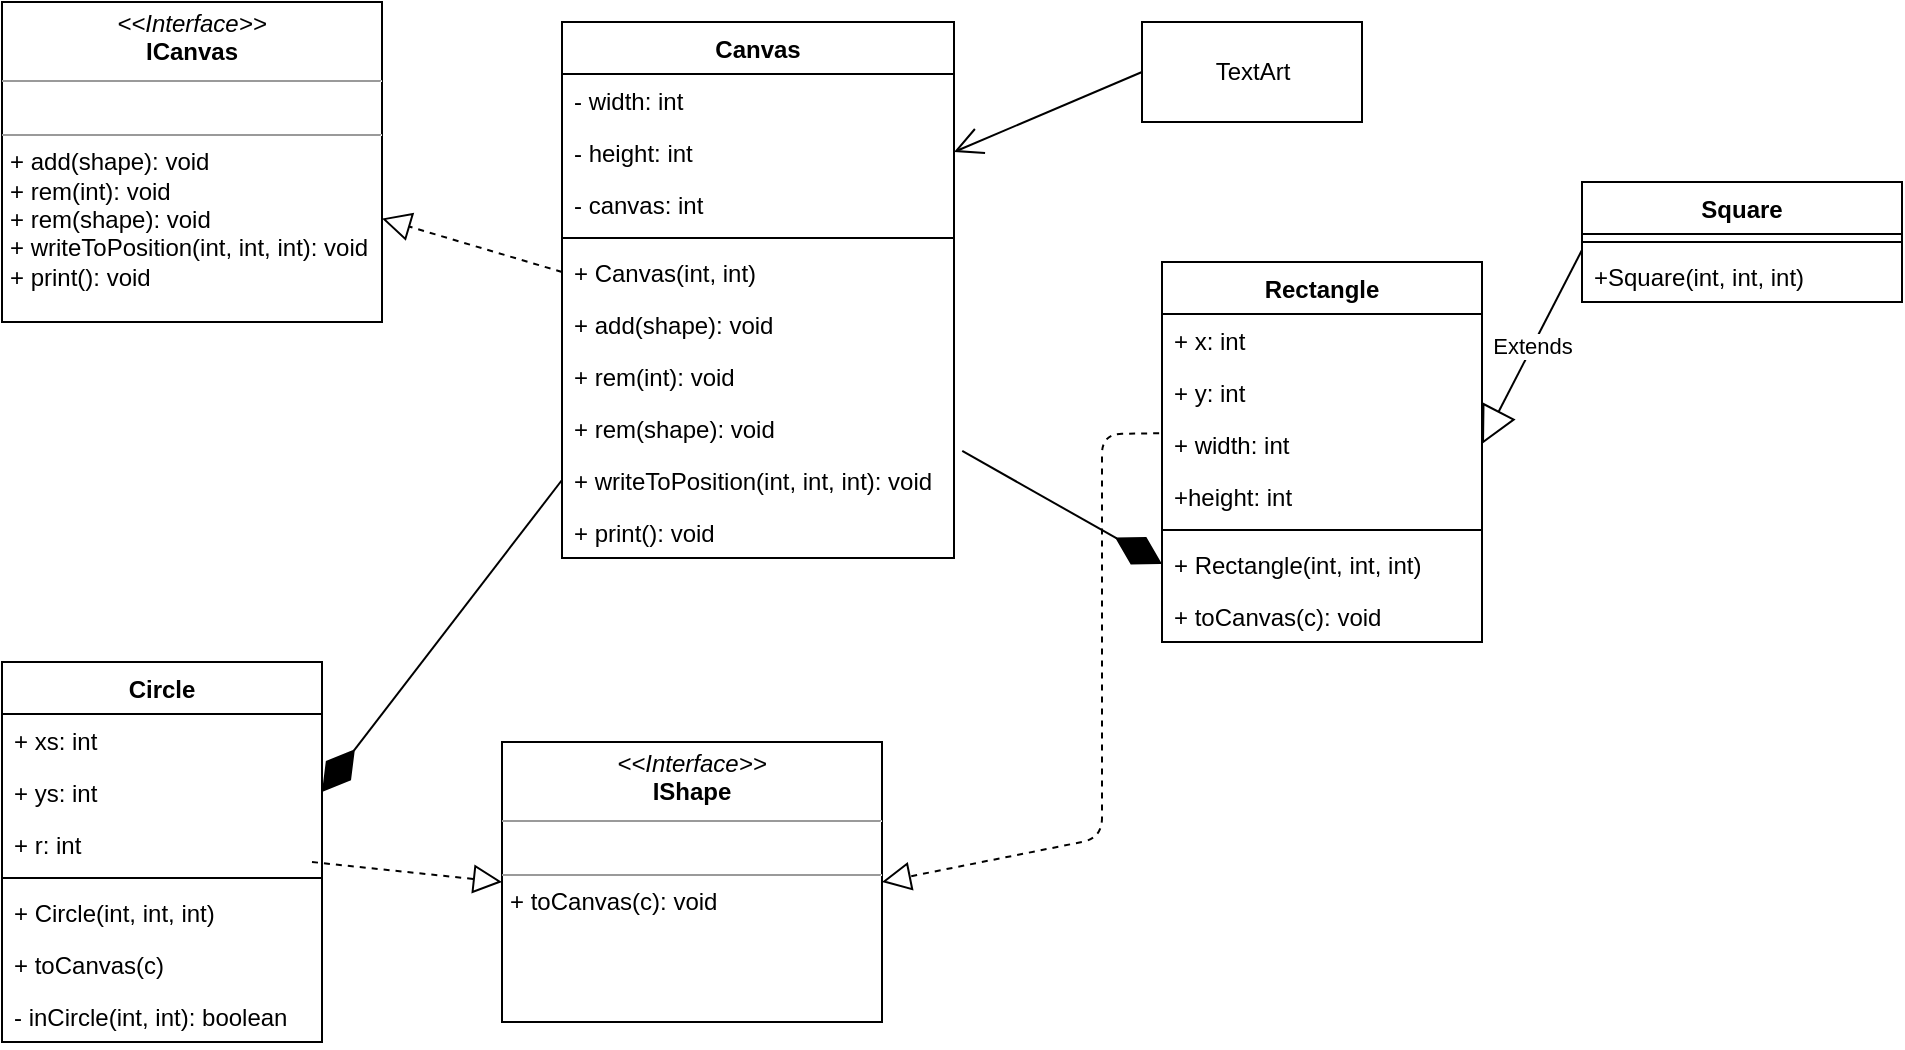 <mxfile version="12.8.5" type="device"><diagram id="HH-Z4iJe_acuaT9MiFMg" name="Stránka-"><mxGraphModel dx="301" dy="527" grid="1" gridSize="10" guides="1" tooltips="1" connect="1" arrows="1" fold="1" page="1" pageScale="1" pageWidth="827" pageHeight="1169" math="0" shadow="0"><root><mxCell id="0"/><mxCell id="1" parent="0"/><mxCell id="nXvDhonB3j7tM7GEMGbi-10" value="&lt;p style=&quot;margin: 0px ; margin-top: 4px ; text-align: center&quot;&gt;&lt;i&gt;&amp;lt;&amp;lt;Interface&amp;gt;&amp;gt;&lt;/i&gt;&lt;br&gt;&lt;b&gt;ICanvas&lt;/b&gt;&lt;/p&gt;&lt;hr size=&quot;1&quot;&gt;&lt;p style=&quot;margin: 0px ; margin-left: 4px&quot;&gt;&lt;br&gt;&lt;/p&gt;&lt;hr size=&quot;1&quot;&gt;&lt;p style=&quot;margin: 0px ; margin-left: 4px&quot;&gt;+ add(shape): void&lt;br&gt;+ rem(int): void&lt;br&gt;&lt;/p&gt;&lt;p style=&quot;margin: 0px ; margin-left: 4px&quot;&gt;+ rem(shape): void&lt;/p&gt;&lt;p style=&quot;margin: 0px ; margin-left: 4px&quot;&gt;+ writeToPosition(int, int, int): void&lt;/p&gt;&lt;p style=&quot;margin: 0px ; margin-left: 4px&quot;&gt;+ print(): void&lt;/p&gt;" style="verticalAlign=top;align=left;overflow=fill;fontSize=12;fontFamily=Helvetica;html=1;" parent="1" vertex="1"><mxGeometry x="10" y="10" width="190" height="160" as="geometry"/></mxCell><mxCell id="nXvDhonB3j7tM7GEMGbi-15" value="Canvas" style="swimlane;fontStyle=1;align=center;verticalAlign=top;childLayout=stackLayout;horizontal=1;startSize=26;horizontalStack=0;resizeParent=1;resizeParentMax=0;resizeLast=0;collapsible=1;marginBottom=0;" parent="1" vertex="1"><mxGeometry x="290" y="20" width="196" height="268" as="geometry"/></mxCell><mxCell id="nXvDhonB3j7tM7GEMGbi-16" value="- width: int" style="text;strokeColor=none;fillColor=none;align=left;verticalAlign=top;spacingLeft=4;spacingRight=4;overflow=hidden;rotatable=0;points=[[0,0.5],[1,0.5]];portConstraint=eastwest;" parent="nXvDhonB3j7tM7GEMGbi-15" vertex="1"><mxGeometry y="26" width="196" height="26" as="geometry"/></mxCell><mxCell id="nXvDhonB3j7tM7GEMGbi-19" value="- height: int" style="text;strokeColor=none;fillColor=none;align=left;verticalAlign=top;spacingLeft=4;spacingRight=4;overflow=hidden;rotatable=0;points=[[0,0.5],[1,0.5]];portConstraint=eastwest;" parent="nXvDhonB3j7tM7GEMGbi-15" vertex="1"><mxGeometry y="52" width="196" height="26" as="geometry"/></mxCell><mxCell id="nXvDhonB3j7tM7GEMGbi-20" value="- canvas: int" style="text;strokeColor=none;fillColor=none;align=left;verticalAlign=top;spacingLeft=4;spacingRight=4;overflow=hidden;rotatable=0;points=[[0,0.5],[1,0.5]];portConstraint=eastwest;" parent="nXvDhonB3j7tM7GEMGbi-15" vertex="1"><mxGeometry y="78" width="196" height="26" as="geometry"/></mxCell><mxCell id="nXvDhonB3j7tM7GEMGbi-17" value="" style="line;strokeWidth=1;fillColor=none;align=left;verticalAlign=middle;spacingTop=-1;spacingLeft=3;spacingRight=3;rotatable=0;labelPosition=right;points=[];portConstraint=eastwest;" parent="nXvDhonB3j7tM7GEMGbi-15" vertex="1"><mxGeometry y="104" width="196" height="8" as="geometry"/></mxCell><mxCell id="nXvDhonB3j7tM7GEMGbi-21" value="+ Canvas(int, int)" style="text;strokeColor=none;fillColor=none;align=left;verticalAlign=top;spacingLeft=4;spacingRight=4;overflow=hidden;rotatable=0;points=[[0,0.5],[1,0.5]];portConstraint=eastwest;" parent="nXvDhonB3j7tM7GEMGbi-15" vertex="1"><mxGeometry y="112" width="196" height="26" as="geometry"/></mxCell><mxCell id="nXvDhonB3j7tM7GEMGbi-27" value="+ add(shape): void" style="text;strokeColor=none;fillColor=none;align=left;verticalAlign=top;spacingLeft=4;spacingRight=4;overflow=hidden;rotatable=0;points=[[0,0.5],[1,0.5]];portConstraint=eastwest;" parent="nXvDhonB3j7tM7GEMGbi-15" vertex="1"><mxGeometry y="138" width="196" height="26" as="geometry"/></mxCell><mxCell id="nXvDhonB3j7tM7GEMGbi-28" value="+ rem(int): void" style="text;strokeColor=none;fillColor=none;align=left;verticalAlign=top;spacingLeft=4;spacingRight=4;overflow=hidden;rotatable=0;points=[[0,0.5],[1,0.5]];portConstraint=eastwest;" parent="nXvDhonB3j7tM7GEMGbi-15" vertex="1"><mxGeometry y="164" width="196" height="26" as="geometry"/></mxCell><mxCell id="nXvDhonB3j7tM7GEMGbi-30" value="+ rem(shape): void" style="text;strokeColor=none;fillColor=none;align=left;verticalAlign=top;spacingLeft=4;spacingRight=4;overflow=hidden;rotatable=0;points=[[0,0.5],[1,0.5]];portConstraint=eastwest;" parent="nXvDhonB3j7tM7GEMGbi-15" vertex="1"><mxGeometry y="190" width="196" height="26" as="geometry"/></mxCell><mxCell id="nXvDhonB3j7tM7GEMGbi-33" value="+ writeToPosition(int, int, int): void" style="text;strokeColor=none;fillColor=none;align=left;verticalAlign=top;spacingLeft=4;spacingRight=4;overflow=hidden;rotatable=0;points=[[0,0.5],[1,0.5]];portConstraint=eastwest;" parent="nXvDhonB3j7tM7GEMGbi-15" vertex="1"><mxGeometry y="216" width="196" height="26" as="geometry"/></mxCell><mxCell id="nXvDhonB3j7tM7GEMGbi-35" value="+ print(): void" style="text;strokeColor=none;fillColor=none;align=left;verticalAlign=top;spacingLeft=4;spacingRight=4;overflow=hidden;rotatable=0;points=[[0,0.5],[1,0.5]];portConstraint=eastwest;" parent="nXvDhonB3j7tM7GEMGbi-15" vertex="1"><mxGeometry y="242" width="196" height="26" as="geometry"/></mxCell><mxCell id="nXvDhonB3j7tM7GEMGbi-23" value="Square" style="swimlane;fontStyle=1;align=center;verticalAlign=top;childLayout=stackLayout;horizontal=1;startSize=26;horizontalStack=0;resizeParent=1;resizeParentMax=0;resizeLast=0;collapsible=1;marginBottom=0;" parent="1" vertex="1"><mxGeometry x="800" y="100" width="160" height="60" as="geometry"/></mxCell><mxCell id="nXvDhonB3j7tM7GEMGbi-25" value="" style="line;strokeWidth=1;fillColor=none;align=left;verticalAlign=middle;spacingTop=-1;spacingLeft=3;spacingRight=3;rotatable=0;labelPosition=right;points=[];portConstraint=eastwest;" parent="nXvDhonB3j7tM7GEMGbi-23" vertex="1"><mxGeometry y="26" width="160" height="8" as="geometry"/></mxCell><mxCell id="nXvDhonB3j7tM7GEMGbi-26" value="+Square(int, int, int)" style="text;strokeColor=none;fillColor=none;align=left;verticalAlign=top;spacingLeft=4;spacingRight=4;overflow=hidden;rotatable=0;points=[[0,0.5],[1,0.5]];portConstraint=eastwest;" parent="nXvDhonB3j7tM7GEMGbi-23" vertex="1"><mxGeometry y="34" width="160" height="26" as="geometry"/></mxCell><mxCell id="nXvDhonB3j7tM7GEMGbi-63" value="Extends" style="endArrow=block;endSize=16;endFill=0;html=1;entryX=1;entryY=0.5;entryDx=0;entryDy=0;" parent="nXvDhonB3j7tM7GEMGbi-23" target="nXvDhonB3j7tM7GEMGbi-54" edge="1"><mxGeometry width="160" relative="1" as="geometry"><mxPoint y="34" as="sourcePoint"/><mxPoint x="-80" y="194" as="targetPoint"/></mxGeometry></mxCell><mxCell id="nXvDhonB3j7tM7GEMGbi-36" value="Circle" style="swimlane;fontStyle=1;align=center;verticalAlign=top;childLayout=stackLayout;horizontal=1;startSize=26;horizontalStack=0;resizeParent=1;resizeParentMax=0;resizeLast=0;collapsible=1;marginBottom=0;" parent="1" vertex="1"><mxGeometry x="10" y="340" width="160" height="190" as="geometry"/></mxCell><mxCell id="nXvDhonB3j7tM7GEMGbi-37" value="+ xs: int" style="text;strokeColor=none;fillColor=none;align=left;verticalAlign=top;spacingLeft=4;spacingRight=4;overflow=hidden;rotatable=0;points=[[0,0.5],[1,0.5]];portConstraint=eastwest;" parent="nXvDhonB3j7tM7GEMGbi-36" vertex="1"><mxGeometry y="26" width="160" height="26" as="geometry"/></mxCell><mxCell id="nXvDhonB3j7tM7GEMGbi-40" value="+ ys: int" style="text;strokeColor=none;fillColor=none;align=left;verticalAlign=top;spacingLeft=4;spacingRight=4;overflow=hidden;rotatable=0;points=[[0,0.5],[1,0.5]];portConstraint=eastwest;" parent="nXvDhonB3j7tM7GEMGbi-36" vertex="1"><mxGeometry y="52" width="160" height="26" as="geometry"/></mxCell><mxCell id="nXvDhonB3j7tM7GEMGbi-41" value="+ r: int" style="text;strokeColor=none;fillColor=none;align=left;verticalAlign=top;spacingLeft=4;spacingRight=4;overflow=hidden;rotatable=0;points=[[0,0.5],[1,0.5]];portConstraint=eastwest;" parent="nXvDhonB3j7tM7GEMGbi-36" vertex="1"><mxGeometry y="78" width="160" height="26" as="geometry"/></mxCell><mxCell id="nXvDhonB3j7tM7GEMGbi-61" value="" style="endArrow=block;dashed=1;endFill=0;endSize=12;html=1;entryX=0;entryY=0.5;entryDx=0;entryDy=0;" parent="nXvDhonB3j7tM7GEMGbi-36" target="nXvDhonB3j7tM7GEMGbi-48" edge="1"><mxGeometry width="160" relative="1" as="geometry"><mxPoint x="155" y="100" as="sourcePoint"/><mxPoint x="315" y="100" as="targetPoint"/></mxGeometry></mxCell><mxCell id="nXvDhonB3j7tM7GEMGbi-38" value="" style="line;strokeWidth=1;fillColor=none;align=left;verticalAlign=middle;spacingTop=-1;spacingLeft=3;spacingRight=3;rotatable=0;labelPosition=right;points=[];portConstraint=eastwest;" parent="nXvDhonB3j7tM7GEMGbi-36" vertex="1"><mxGeometry y="104" width="160" height="8" as="geometry"/></mxCell><mxCell id="nXvDhonB3j7tM7GEMGbi-39" value="+ Circle(int, int, int)" style="text;strokeColor=none;fillColor=none;align=left;verticalAlign=top;spacingLeft=4;spacingRight=4;overflow=hidden;rotatable=0;points=[[0,0.5],[1,0.5]];portConstraint=eastwest;" parent="nXvDhonB3j7tM7GEMGbi-36" vertex="1"><mxGeometry y="112" width="160" height="26" as="geometry"/></mxCell><mxCell id="nXvDhonB3j7tM7GEMGbi-42" value="+ toCanvas(c)" style="text;strokeColor=none;fillColor=none;align=left;verticalAlign=top;spacingLeft=4;spacingRight=4;overflow=hidden;rotatable=0;points=[[0,0.5],[1,0.5]];portConstraint=eastwest;" parent="nXvDhonB3j7tM7GEMGbi-36" vertex="1"><mxGeometry y="138" width="160" height="26" as="geometry"/></mxCell><mxCell id="nXvDhonB3j7tM7GEMGbi-43" value="- inCircle(int, int): boolean" style="text;strokeColor=none;fillColor=none;align=left;verticalAlign=top;spacingLeft=4;spacingRight=4;overflow=hidden;rotatable=0;points=[[0,0.5],[1,0.5]];portConstraint=eastwest;" parent="nXvDhonB3j7tM7GEMGbi-36" vertex="1"><mxGeometry y="164" width="160" height="26" as="geometry"/></mxCell><mxCell id="nXvDhonB3j7tM7GEMGbi-48" value="&lt;p style=&quot;margin: 0px ; margin-top: 4px ; text-align: center&quot;&gt;&lt;i&gt;&amp;lt;&amp;lt;Interface&amp;gt;&amp;gt;&lt;/i&gt;&lt;br&gt;&lt;b&gt;IShape&lt;/b&gt;&lt;/p&gt;&lt;hr size=&quot;1&quot;&gt;&lt;p style=&quot;margin: 0px ; margin-left: 4px&quot;&gt;&lt;br&gt;&lt;/p&gt;&lt;hr size=&quot;1&quot;&gt;&lt;p style=&quot;margin: 0px ; margin-left: 4px&quot;&gt;+ toCanvas(c): void&lt;br&gt;&lt;/p&gt;" style="verticalAlign=top;align=left;overflow=fill;fontSize=12;fontFamily=Helvetica;html=1;" parent="1" vertex="1"><mxGeometry x="260" y="380" width="190" height="140" as="geometry"/></mxCell><mxCell id="nXvDhonB3j7tM7GEMGbi-49" value="Rectangle" style="swimlane;fontStyle=1;align=center;verticalAlign=top;childLayout=stackLayout;horizontal=1;startSize=26;horizontalStack=0;resizeParent=1;resizeParentMax=0;resizeLast=0;collapsible=1;marginBottom=0;" parent="1" vertex="1"><mxGeometry x="590" y="140" width="160" height="190" as="geometry"/></mxCell><mxCell id="nXvDhonB3j7tM7GEMGbi-50" value="+ x: int&#10;" style="text;strokeColor=none;fillColor=none;align=left;verticalAlign=top;spacingLeft=4;spacingRight=4;overflow=hidden;rotatable=0;points=[[0,0.5],[1,0.5]];portConstraint=eastwest;" parent="nXvDhonB3j7tM7GEMGbi-49" vertex="1"><mxGeometry y="26" width="160" height="26" as="geometry"/></mxCell><mxCell id="nXvDhonB3j7tM7GEMGbi-53" value="+ y: int" style="text;strokeColor=none;fillColor=none;align=left;verticalAlign=top;spacingLeft=4;spacingRight=4;overflow=hidden;rotatable=0;points=[[0,0.5],[1,0.5]];portConstraint=eastwest;" parent="nXvDhonB3j7tM7GEMGbi-49" vertex="1"><mxGeometry y="52" width="160" height="26" as="geometry"/></mxCell><mxCell id="nXvDhonB3j7tM7GEMGbi-54" value="+ width: int" style="text;strokeColor=none;fillColor=none;align=left;verticalAlign=top;spacingLeft=4;spacingRight=4;overflow=hidden;rotatable=0;points=[[0,0.5],[1,0.5]];portConstraint=eastwest;" parent="nXvDhonB3j7tM7GEMGbi-49" vertex="1"><mxGeometry y="78" width="160" height="26" as="geometry"/></mxCell><mxCell id="nXvDhonB3j7tM7GEMGbi-57" value="" style="endArrow=block;dashed=1;endFill=0;endSize=12;html=1;entryX=1;entryY=0.5;entryDx=0;entryDy=0;" parent="nXvDhonB3j7tM7GEMGbi-49" target="nXvDhonB3j7tM7GEMGbi-48" edge="1"><mxGeometry width="160" relative="1" as="geometry"><mxPoint x="-1.43" y="85.65" as="sourcePoint"/><mxPoint x="-1.43" y="216.36" as="targetPoint"/><Array as="points"><mxPoint x="-30" y="86"/><mxPoint x="-30" y="288"/></Array></mxGeometry></mxCell><mxCell id="nXvDhonB3j7tM7GEMGbi-55" value="+height: int" style="text;strokeColor=none;fillColor=none;align=left;verticalAlign=top;spacingLeft=4;spacingRight=4;overflow=hidden;rotatable=0;points=[[0,0.5],[1,0.5]];portConstraint=eastwest;" parent="nXvDhonB3j7tM7GEMGbi-49" vertex="1"><mxGeometry y="104" width="160" height="26" as="geometry"/></mxCell><mxCell id="nXvDhonB3j7tM7GEMGbi-51" value="" style="line;strokeWidth=1;fillColor=none;align=left;verticalAlign=middle;spacingTop=-1;spacingLeft=3;spacingRight=3;rotatable=0;labelPosition=right;points=[];portConstraint=eastwest;" parent="nXvDhonB3j7tM7GEMGbi-49" vertex="1"><mxGeometry y="130" width="160" height="8" as="geometry"/></mxCell><mxCell id="nXvDhonB3j7tM7GEMGbi-52" value="+ Rectangle(int, int, int)" style="text;strokeColor=none;fillColor=none;align=left;verticalAlign=top;spacingLeft=4;spacingRight=4;overflow=hidden;rotatable=0;points=[[0,0.5],[1,0.5]];portConstraint=eastwest;" parent="nXvDhonB3j7tM7GEMGbi-49" vertex="1"><mxGeometry y="138" width="160" height="26" as="geometry"/></mxCell><mxCell id="nXvDhonB3j7tM7GEMGbi-56" value="+ toCanvas(c): void" style="text;strokeColor=none;fillColor=none;align=left;verticalAlign=top;spacingLeft=4;spacingRight=4;overflow=hidden;rotatable=0;points=[[0,0.5],[1,0.5]];portConstraint=eastwest;" parent="nXvDhonB3j7tM7GEMGbi-49" vertex="1"><mxGeometry y="164" width="160" height="26" as="geometry"/></mxCell><mxCell id="nXvDhonB3j7tM7GEMGbi-64" value="" style="endArrow=block;dashed=1;endFill=0;endSize=12;html=1;exitX=0;exitY=0.5;exitDx=0;exitDy=0;" parent="1" source="nXvDhonB3j7tM7GEMGbi-21" target="nXvDhonB3j7tM7GEMGbi-10" edge="1"><mxGeometry width="160" relative="1" as="geometry"><mxPoint x="70" y="220" as="sourcePoint"/><mxPoint x="230" y="220" as="targetPoint"/></mxGeometry></mxCell><mxCell id="nXvDhonB3j7tM7GEMGbi-65" value="" style="endArrow=diamondThin;endFill=1;endSize=24;html=1;exitX=1.021;exitY=0.941;exitDx=0;exitDy=0;entryX=0;entryY=0.5;entryDx=0;entryDy=0;exitPerimeter=0;" parent="1" source="nXvDhonB3j7tM7GEMGbi-30" target="nXvDhonB3j7tM7GEMGbi-52" edge="1"><mxGeometry width="160" relative="1" as="geometry"><mxPoint x="410" y="300" as="sourcePoint"/><mxPoint x="570" y="300" as="targetPoint"/></mxGeometry></mxCell><mxCell id="nXvDhonB3j7tM7GEMGbi-66" value="" style="endArrow=diamondThin;endFill=1;endSize=24;html=1;exitX=0;exitY=0.5;exitDx=0;exitDy=0;entryX=1;entryY=0.5;entryDx=0;entryDy=0;" parent="1" source="nXvDhonB3j7tM7GEMGbi-33" target="nXvDhonB3j7tM7GEMGbi-40" edge="1"><mxGeometry width="160" relative="1" as="geometry"><mxPoint x="290" y="300" as="sourcePoint"/><mxPoint x="450" y="300" as="targetPoint"/></mxGeometry></mxCell><mxCell id="nXvDhonB3j7tM7GEMGbi-67" value="TextArt" style="html=1;" parent="1" vertex="1"><mxGeometry x="580" y="20" width="110" height="50" as="geometry"/></mxCell><mxCell id="nXvDhonB3j7tM7GEMGbi-68" value="" style="endArrow=open;endFill=1;endSize=12;html=1;exitX=0;exitY=0.5;exitDx=0;exitDy=0;entryX=1;entryY=0.5;entryDx=0;entryDy=0;" parent="1" source="nXvDhonB3j7tM7GEMGbi-67" target="nXvDhonB3j7tM7GEMGbi-19" edge="1"><mxGeometry width="160" relative="1" as="geometry"><mxPoint x="410" y="300" as="sourcePoint"/><mxPoint x="570" y="300" as="targetPoint"/></mxGeometry></mxCell></root></mxGraphModel></diagram></mxfile>